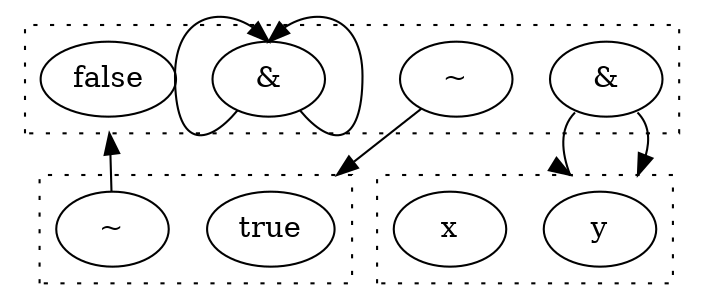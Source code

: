 digraph egraph {
  compound=true
  clusterrank=local
  subgraph cluster_0 {
    style=dotted
    0.0[label = "false"]
    0.1[label = "~"]
    0.2[label = "&"]
    0.3[label = "&"]
  }
  subgraph cluster_1 {
    style=dotted
    1.0[label = "true"]
    1.1[label = "~"]
  }
  subgraph cluster_4 {
    style=dotted
    4.0[label = "y"]
    4.1[label = "x"]
  }
  0.1 -> 1.0 [lhead = cluster_1, ]
  0.2:sw -> 0.2:n [lhead = cluster_0, ]
  0.2:se -> 0.2:n [lhead = cluster_0, ]
  0.3:sw -> 4.0 [lhead = cluster_4, ]
  0.3:se -> 4.0 [lhead = cluster_4, ]
  1.1 -> 0.0 [lhead = cluster_0, ]
}